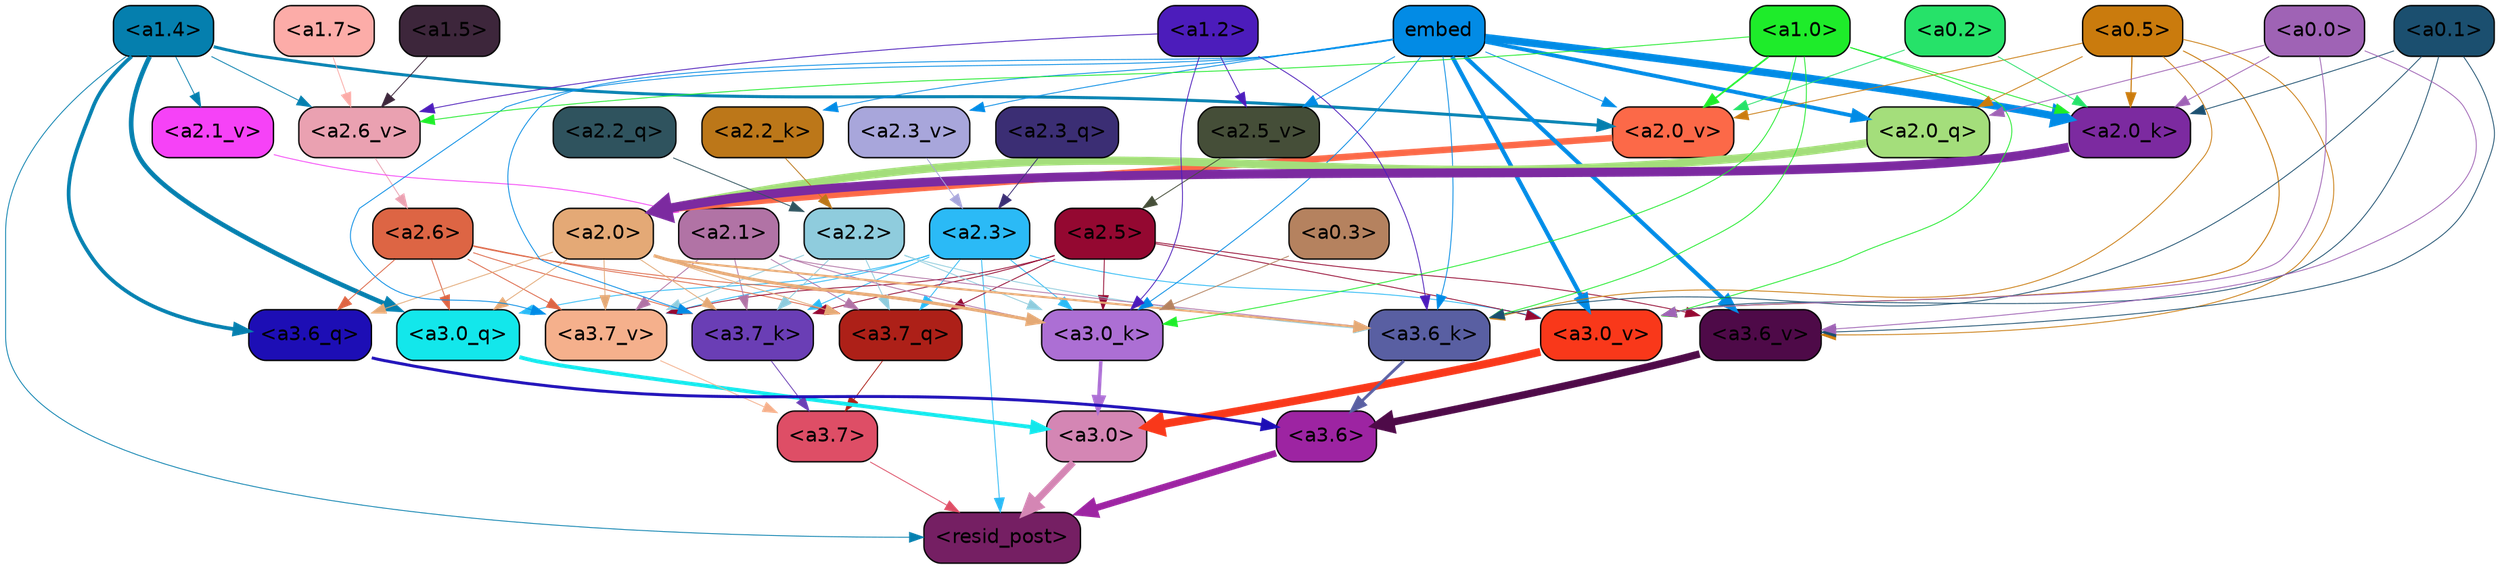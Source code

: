 strict digraph "" {
	graph [bgcolor=transparent,
		layout=dot,
		overlap=false,
		splines=true
	];
	"<a3.7>"	[color=black,
		fillcolor="#de4e66",
		fontname=Helvetica,
		shape=box,
		style="filled, rounded"];
	"<resid_post>"	[color=black,
		fillcolor="#751f63",
		fontname=Helvetica,
		shape=box,
		style="filled, rounded"];
	"<a3.7>" -> "<resid_post>"	[color="#de4e66",
		penwidth=0.6];
	"<a3.6>"	[color=black,
		fillcolor="#9d24a2",
		fontname=Helvetica,
		shape=box,
		style="filled, rounded"];
	"<a3.6>" -> "<resid_post>"	[color="#9d24a2",
		penwidth=4.751612067222595];
	"<a3.0>"	[color=black,
		fillcolor="#d486b4",
		fontname=Helvetica,
		shape=box,
		style="filled, rounded"];
	"<a3.0>" -> "<resid_post>"	[color="#d486b4",
		penwidth=4.884142994880676];
	"<a2.3>"	[color=black,
		fillcolor="#2bbaf6",
		fontname=Helvetica,
		shape=box,
		style="filled, rounded"];
	"<a2.3>" -> "<resid_post>"	[color="#2bbaf6",
		penwidth=0.6];
	"<a3.7_q>"	[color=black,
		fillcolor="#ad2018",
		fontname=Helvetica,
		shape=box,
		style="filled, rounded"];
	"<a2.3>" -> "<a3.7_q>"	[color="#2bbaf6",
		penwidth=0.6];
	"<a3.0_q>"	[color=black,
		fillcolor="#13e7eb",
		fontname=Helvetica,
		shape=box,
		style="filled, rounded"];
	"<a2.3>" -> "<a3.0_q>"	[color="#2bbaf6",
		penwidth=0.6];
	"<a3.7_k>"	[color=black,
		fillcolor="#6a3eb5",
		fontname=Helvetica,
		shape=box,
		style="filled, rounded"];
	"<a2.3>" -> "<a3.7_k>"	[color="#2bbaf6",
		penwidth=0.6];
	"<a3.0_k>"	[color=black,
		fillcolor="#ac6fd4",
		fontname=Helvetica,
		shape=box,
		style="filled, rounded"];
	"<a2.3>" -> "<a3.0_k>"	[color="#2bbaf6",
		penwidth=0.6];
	"<a3.7_v>"	[color=black,
		fillcolor="#f5b08c",
		fontname=Helvetica,
		shape=box,
		style="filled, rounded"];
	"<a2.3>" -> "<a3.7_v>"	[color="#2bbaf6",
		penwidth=0.6];
	"<a3.0_v>"	[color=black,
		fillcolor="#f9381a",
		fontname=Helvetica,
		shape=box,
		style="filled, rounded"];
	"<a2.3>" -> "<a3.0_v>"	[color="#2bbaf6",
		penwidth=0.6];
	"<a1.4>"	[color=black,
		fillcolor="#057fae",
		fontname=Helvetica,
		shape=box,
		style="filled, rounded"];
	"<a1.4>" -> "<resid_post>"	[color="#057fae",
		penwidth=0.6];
	"<a3.6_q>"	[color=black,
		fillcolor="#1d0eb5",
		fontname=Helvetica,
		shape=box,
		style="filled, rounded"];
	"<a1.4>" -> "<a3.6_q>"	[color="#057fae",
		penwidth=2.6469622254371643];
	"<a1.4>" -> "<a3.0_q>"	[color="#057fae",
		penwidth=3.3040847778320312];
	"<a2.6_v>"	[color=black,
		fillcolor="#eaa1b1",
		fontname=Helvetica,
		shape=box,
		style="filled, rounded"];
	"<a1.4>" -> "<a2.6_v>"	[color="#057fae",
		penwidth=0.6];
	"<a2.1_v>"	[color=black,
		fillcolor="#f642f7",
		fontname=Helvetica,
		shape=box,
		style="filled, rounded"];
	"<a1.4>" -> "<a2.1_v>"	[color="#057fae",
		penwidth=0.6];
	"<a2.0_v>"	[color=black,
		fillcolor="#fc6948",
		fontname=Helvetica,
		shape=box,
		style="filled, rounded"];
	"<a1.4>" -> "<a2.0_v>"	[color="#057fae",
		penwidth=2.1286070346832275];
	"<a3.7_q>" -> "<a3.7>"	[color="#ad2018",
		penwidth=0.6];
	"<a3.6_q>" -> "<a3.6>"	[color="#1d0eb5",
		penwidth=2.091020345687866];
	"<a3.0_q>" -> "<a3.0>"	[color="#13e7eb",
		penwidth=2.7421876192092896];
	"<a3.7_k>" -> "<a3.7>"	[color="#6a3eb5",
		penwidth=0.6];
	"<a3.6_k>"	[color=black,
		fillcolor="#595fa2",
		fontname=Helvetica,
		shape=box,
		style="filled, rounded"];
	"<a3.6_k>" -> "<a3.6>"	[color="#595fa2",
		penwidth=2.048597991466522];
	"<a3.0_k>" -> "<a3.0>"	[color="#ac6fd4",
		penwidth=2.476402521133423];
	"<a3.7_v>" -> "<a3.7>"	[color="#f5b08c",
		penwidth=0.6];
	"<a3.6_v>"	[color=black,
		fillcolor="#4e0a48",
		fontname=Helvetica,
		shape=box,
		style="filled, rounded"];
	"<a3.6_v>" -> "<a3.6>"	[color="#4e0a48",
		penwidth=5.2550448179244995];
	"<a3.0_v>" -> "<a3.0>"	[color="#f9381a",
		penwidth=5.652270674705505];
	"<a2.6>"	[color=black,
		fillcolor="#dd6544",
		fontname=Helvetica,
		shape=box,
		style="filled, rounded"];
	"<a2.6>" -> "<a3.7_q>"	[color="#dd6544",
		penwidth=0.6];
	"<a2.6>" -> "<a3.6_q>"	[color="#dd6544",
		penwidth=0.6];
	"<a2.6>" -> "<a3.0_q>"	[color="#dd6544",
		penwidth=0.6];
	"<a2.6>" -> "<a3.7_k>"	[color="#dd6544",
		penwidth=0.6];
	"<a2.6>" -> "<a3.0_k>"	[color="#dd6544",
		penwidth=0.6];
	"<a2.6>" -> "<a3.7_v>"	[color="#dd6544",
		penwidth=0.6];
	"<a2.5>"	[color=black,
		fillcolor="#940831",
		fontname=Helvetica,
		shape=box,
		style="filled, rounded"];
	"<a2.5>" -> "<a3.7_q>"	[color="#940831",
		penwidth=0.6];
	"<a2.5>" -> "<a3.7_k>"	[color="#940831",
		penwidth=0.6];
	"<a2.5>" -> "<a3.0_k>"	[color="#940831",
		penwidth=0.6];
	"<a2.5>" -> "<a3.7_v>"	[color="#940831",
		penwidth=0.6];
	"<a2.5>" -> "<a3.6_v>"	[color="#940831",
		penwidth=0.6];
	"<a2.5>" -> "<a3.0_v>"	[color="#940831",
		penwidth=0.6];
	"<a2.2>"	[color=black,
		fillcolor="#8fccdd",
		fontname=Helvetica,
		shape=box,
		style="filled, rounded"];
	"<a2.2>" -> "<a3.7_q>"	[color="#8fccdd",
		penwidth=0.6];
	"<a2.2>" -> "<a3.7_k>"	[color="#8fccdd",
		penwidth=0.6];
	"<a2.2>" -> "<a3.6_k>"	[color="#8fccdd",
		penwidth=0.6];
	"<a2.2>" -> "<a3.0_k>"	[color="#8fccdd",
		penwidth=0.6];
	"<a2.2>" -> "<a3.7_v>"	[color="#8fccdd",
		penwidth=0.6];
	"<a2.1>"	[color=black,
		fillcolor="#b173a5",
		fontname=Helvetica,
		shape=box,
		style="filled, rounded"];
	"<a2.1>" -> "<a3.7_q>"	[color="#b173a5",
		penwidth=0.6];
	"<a2.1>" -> "<a3.7_k>"	[color="#b173a5",
		penwidth=0.6];
	"<a2.1>" -> "<a3.6_k>"	[color="#b173a5",
		penwidth=0.6];
	"<a2.1>" -> "<a3.0_k>"	[color="#b173a5",
		penwidth=0.6];
	"<a2.1>" -> "<a3.7_v>"	[color="#b173a5",
		penwidth=0.6];
	"<a2.0>"	[color=black,
		fillcolor="#e4a976",
		fontname=Helvetica,
		shape=box,
		style="filled, rounded"];
	"<a2.0>" -> "<a3.7_q>"	[color="#e4a976",
		penwidth=0.6];
	"<a2.0>" -> "<a3.6_q>"	[color="#e4a976",
		penwidth=0.6];
	"<a2.0>" -> "<a3.0_q>"	[color="#e4a976",
		penwidth=0.6];
	"<a2.0>" -> "<a3.7_k>"	[color="#e4a976",
		penwidth=0.6];
	"<a2.0>" -> "<a3.6_k>"	[color="#e4a976",
		penwidth=1.4757367372512817];
	"<a2.0>" -> "<a3.0_k>"	[color="#e4a976",
		penwidth=2.2137351036071777];
	"<a2.0>" -> "<a3.7_v>"	[color="#e4a976",
		penwidth=0.6];
	embed	[color=black,
		fillcolor="#028be5",
		fontname=Helvetica,
		shape=box,
		style="filled, rounded"];
	embed -> "<a3.7_k>"	[color="#028be5",
		penwidth=0.6];
	embed -> "<a3.6_k>"	[color="#028be5",
		penwidth=0.6];
	embed -> "<a3.0_k>"	[color="#028be5",
		penwidth=0.6];
	embed -> "<a3.7_v>"	[color="#028be5",
		penwidth=0.6];
	embed -> "<a3.6_v>"	[color="#028be5",
		penwidth=2.9582033157348633];
	embed -> "<a3.0_v>"	[color="#028be5",
		penwidth=2.972973108291626];
	"<a2.0_q>"	[color=black,
		fillcolor="#a4de7b",
		fontname=Helvetica,
		shape=box,
		style="filled, rounded"];
	embed -> "<a2.0_q>"	[color="#028be5",
		penwidth=2.7699792869389057];
	"<a2.2_k>"	[color=black,
		fillcolor="#bc7719",
		fontname=Helvetica,
		shape=box,
		style="filled, rounded"];
	embed -> "<a2.2_k>"	[color="#028be5",
		penwidth=0.6];
	"<a2.0_k>"	[color=black,
		fillcolor="#7c2aa0",
		fontname=Helvetica,
		shape=box,
		style="filled, rounded"];
	embed -> "<a2.0_k>"	[color="#028be5",
		penwidth=5.362775564193726];
	"<a2.5_v>"	[color=black,
		fillcolor="#454e38",
		fontname=Helvetica,
		shape=box,
		style="filled, rounded"];
	embed -> "<a2.5_v>"	[color="#028be5",
		penwidth=0.6];
	"<a2.3_v>"	[color=black,
		fillcolor="#a8a6db",
		fontname=Helvetica,
		shape=box,
		style="filled, rounded"];
	embed -> "<a2.3_v>"	[color="#028be5",
		penwidth=0.6];
	embed -> "<a2.0_v>"	[color="#028be5",
		penwidth=0.6];
	"<a1.2>"	[color=black,
		fillcolor="#4c1cbb",
		fontname=Helvetica,
		shape=box,
		style="filled, rounded"];
	"<a1.2>" -> "<a3.6_k>"	[color="#4c1cbb",
		penwidth=0.6];
	"<a1.2>" -> "<a3.0_k>"	[color="#4c1cbb",
		penwidth=0.6];
	"<a1.2>" -> "<a2.6_v>"	[color="#4c1cbb",
		penwidth=0.6];
	"<a1.2>" -> "<a2.5_v>"	[color="#4c1cbb",
		penwidth=0.6];
	"<a1.0>"	[color=black,
		fillcolor="#1eec2a",
		fontname=Helvetica,
		shape=box,
		style="filled, rounded"];
	"<a1.0>" -> "<a3.6_k>"	[color="#1eec2a",
		penwidth=0.6];
	"<a1.0>" -> "<a3.0_k>"	[color="#1eec2a",
		penwidth=0.6];
	"<a1.0>" -> "<a3.0_v>"	[color="#1eec2a",
		penwidth=0.6];
	"<a1.0>" -> "<a2.0_k>"	[color="#1eec2a",
		penwidth=0.6];
	"<a1.0>" -> "<a2.6_v>"	[color="#1eec2a",
		penwidth=0.6];
	"<a1.0>" -> "<a2.0_v>"	[color="#1eec2a",
		penwidth=1.2240618467330933];
	"<a0.5>"	[color=black,
		fillcolor="#ca7b0d",
		fontname=Helvetica,
		shape=box,
		style="filled, rounded"];
	"<a0.5>" -> "<a3.6_k>"	[color="#ca7b0d",
		penwidth=0.6];
	"<a0.5>" -> "<a3.6_v>"	[color="#ca7b0d",
		penwidth=0.6];
	"<a0.5>" -> "<a3.0_v>"	[color="#ca7b0d",
		penwidth=0.6790935099124908];
	"<a0.5>" -> "<a2.0_q>"	[color="#ca7b0d",
		penwidth=0.6];
	"<a0.5>" -> "<a2.0_k>"	[color="#ca7b0d",
		penwidth=0.7897988557815552];
	"<a0.5>" -> "<a2.0_v>"	[color="#ca7b0d",
		penwidth=0.6];
	"<a0.1>"	[color=black,
		fillcolor="#1b4f6f",
		fontname=Helvetica,
		shape=box,
		style="filled, rounded"];
	"<a0.1>" -> "<a3.6_k>"	[color="#1b4f6f",
		penwidth=0.6];
	"<a0.1>" -> "<a3.6_v>"	[color="#1b4f6f",
		penwidth=0.6];
	"<a0.1>" -> "<a3.0_v>"	[color="#1b4f6f",
		penwidth=0.6];
	"<a0.1>" -> "<a2.0_k>"	[color="#1b4f6f",
		penwidth=0.6];
	"<a0.3>"	[color=black,
		fillcolor="#b5825f",
		fontname=Helvetica,
		shape=box,
		style="filled, rounded"];
	"<a0.3>" -> "<a3.0_k>"	[color="#b5825f",
		penwidth=0.6];
	"<a0.0>"	[color=black,
		fillcolor="#9f63b5",
		fontname=Helvetica,
		shape=box,
		style="filled, rounded"];
	"<a0.0>" -> "<a3.6_v>"	[color="#9f63b5",
		penwidth=0.6];
	"<a0.0>" -> "<a3.0_v>"	[color="#9f63b5",
		penwidth=0.6];
	"<a0.0>" -> "<a2.0_q>"	[color="#9f63b5",
		penwidth=0.6];
	"<a0.0>" -> "<a2.0_k>"	[color="#9f63b5",
		penwidth=0.6];
	"<a2.3_q>"	[color=black,
		fillcolor="#3b2e74",
		fontname=Helvetica,
		shape=box,
		style="filled, rounded"];
	"<a2.3_q>" -> "<a2.3>"	[color="#3b2e74",
		penwidth=0.6];
	"<a2.2_q>"	[color=black,
		fillcolor="#2f535e",
		fontname=Helvetica,
		shape=box,
		style="filled, rounded"];
	"<a2.2_q>" -> "<a2.2>"	[color="#2f535e",
		penwidth=0.6];
	"<a2.0_q>" -> "<a2.0>"	[color="#a4de7b",
		penwidth=5.819834470748901];
	"<a2.2_k>" -> "<a2.2>"	[color="#bc7719",
		penwidth=0.6];
	"<a2.0_k>" -> "<a2.0>"	[color="#7c2aa0",
		penwidth=6.470837593078613];
	"<a2.6_v>" -> "<a2.6>"	[color="#eaa1b1",
		penwidth=0.6];
	"<a2.5_v>" -> "<a2.5>"	[color="#454e38",
		penwidth=0.6];
	"<a2.3_v>" -> "<a2.3>"	[color="#a8a6db",
		penwidth=0.6];
	"<a2.1_v>" -> "<a2.1>"	[color="#f642f7",
		penwidth=0.6];
	"<a2.0_v>" -> "<a2.0>"	[color="#fc6948",
		penwidth=4.5950857400894165];
	"<a0.2>"	[color=black,
		fillcolor="#26e269",
		fontname=Helvetica,
		shape=box,
		style="filled, rounded"];
	"<a0.2>" -> "<a2.0_k>"	[color="#26e269",
		penwidth=0.6];
	"<a0.2>" -> "<a2.0_v>"	[color="#26e269",
		penwidth=0.6];
	"<a1.7>"	[color=black,
		fillcolor="#fcaca8",
		fontname=Helvetica,
		shape=box,
		style="filled, rounded"];
	"<a1.7>" -> "<a2.6_v>"	[color="#fcaca8",
		penwidth=0.6];
	"<a1.5>"	[color=black,
		fillcolor="#3d263b",
		fontname=Helvetica,
		shape=box,
		style="filled, rounded"];
	"<a1.5>" -> "<a2.6_v>"	[color="#3d263b",
		penwidth=0.6];
}
